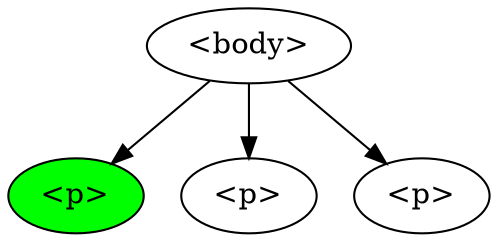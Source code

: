 digraph G {
  body [label="<body>"]
  p1 [label="<p>", style=filled, fillcolor=green]
  p2 [label="<p>"]
  p3 [label="<p>"]
  body -> p1
  body -> p2
  body -> p3
}